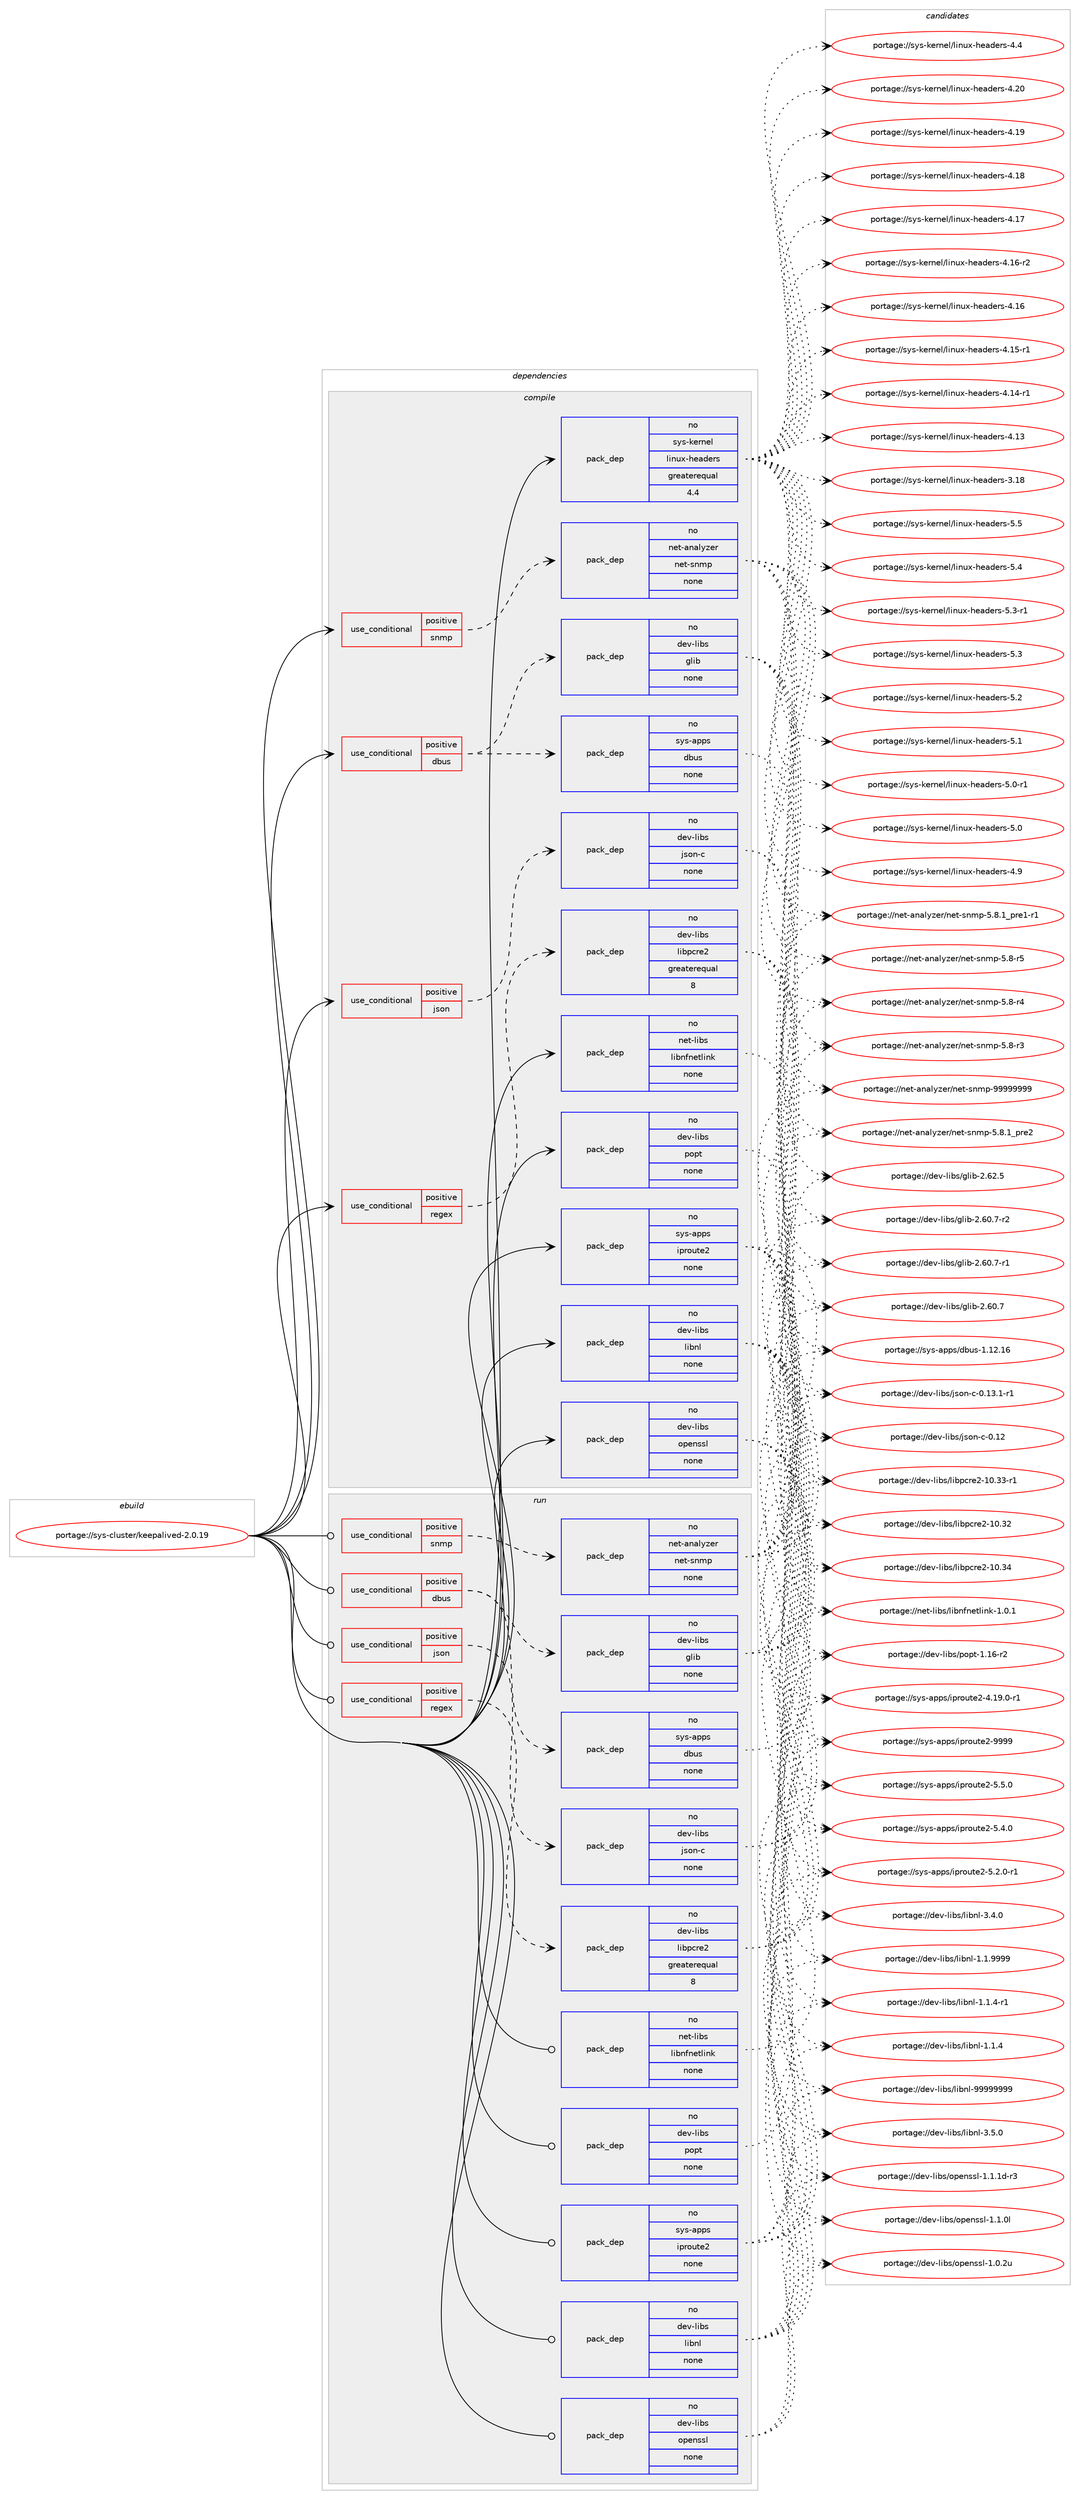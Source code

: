 digraph prolog {

# *************
# Graph options
# *************

newrank=true;
concentrate=true;
compound=true;
graph [rankdir=LR,fontname=Helvetica,fontsize=10,ranksep=1.5];#, ranksep=2.5, nodesep=0.2];
edge  [arrowhead=vee];
node  [fontname=Helvetica,fontsize=10];

# **********
# The ebuild
# **********

subgraph cluster_leftcol {
color=gray;
rank=same;
label=<<i>ebuild</i>>;
id [label="portage://sys-cluster/keepalived-2.0.19", color=red, width=4, href="../sys-cluster/keepalived-2.0.19.svg"];
}

# ****************
# The dependencies
# ****************

subgraph cluster_midcol {
color=gray;
label=<<i>dependencies</i>>;
subgraph cluster_compile {
fillcolor="#eeeeee";
style=filled;
label=<<i>compile</i>>;
subgraph cond4413 {
dependency26080 [label=<<TABLE BORDER="0" CELLBORDER="1" CELLSPACING="0" CELLPADDING="4"><TR><TD ROWSPAN="3" CELLPADDING="10">use_conditional</TD></TR><TR><TD>positive</TD></TR><TR><TD>dbus</TD></TR></TABLE>>, shape=none, color=red];
subgraph pack21025 {
dependency26081 [label=<<TABLE BORDER="0" CELLBORDER="1" CELLSPACING="0" CELLPADDING="4" WIDTH="220"><TR><TD ROWSPAN="6" CELLPADDING="30">pack_dep</TD></TR><TR><TD WIDTH="110">no</TD></TR><TR><TD>sys-apps</TD></TR><TR><TD>dbus</TD></TR><TR><TD>none</TD></TR><TR><TD></TD></TR></TABLE>>, shape=none, color=blue];
}
dependency26080:e -> dependency26081:w [weight=20,style="dashed",arrowhead="vee"];
subgraph pack21026 {
dependency26082 [label=<<TABLE BORDER="0" CELLBORDER="1" CELLSPACING="0" CELLPADDING="4" WIDTH="220"><TR><TD ROWSPAN="6" CELLPADDING="30">pack_dep</TD></TR><TR><TD WIDTH="110">no</TD></TR><TR><TD>dev-libs</TD></TR><TR><TD>glib</TD></TR><TR><TD>none</TD></TR><TR><TD></TD></TR></TABLE>>, shape=none, color=blue];
}
dependency26080:e -> dependency26082:w [weight=20,style="dashed",arrowhead="vee"];
}
id:e -> dependency26080:w [weight=20,style="solid",arrowhead="vee"];
subgraph cond4414 {
dependency26083 [label=<<TABLE BORDER="0" CELLBORDER="1" CELLSPACING="0" CELLPADDING="4"><TR><TD ROWSPAN="3" CELLPADDING="10">use_conditional</TD></TR><TR><TD>positive</TD></TR><TR><TD>json</TD></TR></TABLE>>, shape=none, color=red];
subgraph pack21027 {
dependency26084 [label=<<TABLE BORDER="0" CELLBORDER="1" CELLSPACING="0" CELLPADDING="4" WIDTH="220"><TR><TD ROWSPAN="6" CELLPADDING="30">pack_dep</TD></TR><TR><TD WIDTH="110">no</TD></TR><TR><TD>dev-libs</TD></TR><TR><TD>json-c</TD></TR><TR><TD>none</TD></TR><TR><TD></TD></TR></TABLE>>, shape=none, color=blue];
}
dependency26083:e -> dependency26084:w [weight=20,style="dashed",arrowhead="vee"];
}
id:e -> dependency26083:w [weight=20,style="solid",arrowhead="vee"];
subgraph cond4415 {
dependency26085 [label=<<TABLE BORDER="0" CELLBORDER="1" CELLSPACING="0" CELLPADDING="4"><TR><TD ROWSPAN="3" CELLPADDING="10">use_conditional</TD></TR><TR><TD>positive</TD></TR><TR><TD>regex</TD></TR></TABLE>>, shape=none, color=red];
subgraph pack21028 {
dependency26086 [label=<<TABLE BORDER="0" CELLBORDER="1" CELLSPACING="0" CELLPADDING="4" WIDTH="220"><TR><TD ROWSPAN="6" CELLPADDING="30">pack_dep</TD></TR><TR><TD WIDTH="110">no</TD></TR><TR><TD>dev-libs</TD></TR><TR><TD>libpcre2</TD></TR><TR><TD>greaterequal</TD></TR><TR><TD>8</TD></TR></TABLE>>, shape=none, color=blue];
}
dependency26085:e -> dependency26086:w [weight=20,style="dashed",arrowhead="vee"];
}
id:e -> dependency26085:w [weight=20,style="solid",arrowhead="vee"];
subgraph cond4416 {
dependency26087 [label=<<TABLE BORDER="0" CELLBORDER="1" CELLSPACING="0" CELLPADDING="4"><TR><TD ROWSPAN="3" CELLPADDING="10">use_conditional</TD></TR><TR><TD>positive</TD></TR><TR><TD>snmp</TD></TR></TABLE>>, shape=none, color=red];
subgraph pack21029 {
dependency26088 [label=<<TABLE BORDER="0" CELLBORDER="1" CELLSPACING="0" CELLPADDING="4" WIDTH="220"><TR><TD ROWSPAN="6" CELLPADDING="30">pack_dep</TD></TR><TR><TD WIDTH="110">no</TD></TR><TR><TD>net-analyzer</TD></TR><TR><TD>net-snmp</TD></TR><TR><TD>none</TD></TR><TR><TD></TD></TR></TABLE>>, shape=none, color=blue];
}
dependency26087:e -> dependency26088:w [weight=20,style="dashed",arrowhead="vee"];
}
id:e -> dependency26087:w [weight=20,style="solid",arrowhead="vee"];
subgraph pack21030 {
dependency26089 [label=<<TABLE BORDER="0" CELLBORDER="1" CELLSPACING="0" CELLPADDING="4" WIDTH="220"><TR><TD ROWSPAN="6" CELLPADDING="30">pack_dep</TD></TR><TR><TD WIDTH="110">no</TD></TR><TR><TD>dev-libs</TD></TR><TR><TD>libnl</TD></TR><TR><TD>none</TD></TR><TR><TD></TD></TR></TABLE>>, shape=none, color=blue];
}
id:e -> dependency26089:w [weight=20,style="solid",arrowhead="vee"];
subgraph pack21031 {
dependency26090 [label=<<TABLE BORDER="0" CELLBORDER="1" CELLSPACING="0" CELLPADDING="4" WIDTH="220"><TR><TD ROWSPAN="6" CELLPADDING="30">pack_dep</TD></TR><TR><TD WIDTH="110">no</TD></TR><TR><TD>dev-libs</TD></TR><TR><TD>openssl</TD></TR><TR><TD>none</TD></TR><TR><TD></TD></TR></TABLE>>, shape=none, color=blue];
}
id:e -> dependency26090:w [weight=20,style="solid",arrowhead="vee"];
subgraph pack21032 {
dependency26091 [label=<<TABLE BORDER="0" CELLBORDER="1" CELLSPACING="0" CELLPADDING="4" WIDTH="220"><TR><TD ROWSPAN="6" CELLPADDING="30">pack_dep</TD></TR><TR><TD WIDTH="110">no</TD></TR><TR><TD>dev-libs</TD></TR><TR><TD>popt</TD></TR><TR><TD>none</TD></TR><TR><TD></TD></TR></TABLE>>, shape=none, color=blue];
}
id:e -> dependency26091:w [weight=20,style="solid",arrowhead="vee"];
subgraph pack21033 {
dependency26092 [label=<<TABLE BORDER="0" CELLBORDER="1" CELLSPACING="0" CELLPADDING="4" WIDTH="220"><TR><TD ROWSPAN="6" CELLPADDING="30">pack_dep</TD></TR><TR><TD WIDTH="110">no</TD></TR><TR><TD>net-libs</TD></TR><TR><TD>libnfnetlink</TD></TR><TR><TD>none</TD></TR><TR><TD></TD></TR></TABLE>>, shape=none, color=blue];
}
id:e -> dependency26092:w [weight=20,style="solid",arrowhead="vee"];
subgraph pack21034 {
dependency26093 [label=<<TABLE BORDER="0" CELLBORDER="1" CELLSPACING="0" CELLPADDING="4" WIDTH="220"><TR><TD ROWSPAN="6" CELLPADDING="30">pack_dep</TD></TR><TR><TD WIDTH="110">no</TD></TR><TR><TD>sys-apps</TD></TR><TR><TD>iproute2</TD></TR><TR><TD>none</TD></TR><TR><TD></TD></TR></TABLE>>, shape=none, color=blue];
}
id:e -> dependency26093:w [weight=20,style="solid",arrowhead="vee"];
subgraph pack21035 {
dependency26094 [label=<<TABLE BORDER="0" CELLBORDER="1" CELLSPACING="0" CELLPADDING="4" WIDTH="220"><TR><TD ROWSPAN="6" CELLPADDING="30">pack_dep</TD></TR><TR><TD WIDTH="110">no</TD></TR><TR><TD>sys-kernel</TD></TR><TR><TD>linux-headers</TD></TR><TR><TD>greaterequal</TD></TR><TR><TD>4.4</TD></TR></TABLE>>, shape=none, color=blue];
}
id:e -> dependency26094:w [weight=20,style="solid",arrowhead="vee"];
}
subgraph cluster_compileandrun {
fillcolor="#eeeeee";
style=filled;
label=<<i>compile and run</i>>;
}
subgraph cluster_run {
fillcolor="#eeeeee";
style=filled;
label=<<i>run</i>>;
subgraph cond4417 {
dependency26095 [label=<<TABLE BORDER="0" CELLBORDER="1" CELLSPACING="0" CELLPADDING="4"><TR><TD ROWSPAN="3" CELLPADDING="10">use_conditional</TD></TR><TR><TD>positive</TD></TR><TR><TD>dbus</TD></TR></TABLE>>, shape=none, color=red];
subgraph pack21036 {
dependency26096 [label=<<TABLE BORDER="0" CELLBORDER="1" CELLSPACING="0" CELLPADDING="4" WIDTH="220"><TR><TD ROWSPAN="6" CELLPADDING="30">pack_dep</TD></TR><TR><TD WIDTH="110">no</TD></TR><TR><TD>sys-apps</TD></TR><TR><TD>dbus</TD></TR><TR><TD>none</TD></TR><TR><TD></TD></TR></TABLE>>, shape=none, color=blue];
}
dependency26095:e -> dependency26096:w [weight=20,style="dashed",arrowhead="vee"];
subgraph pack21037 {
dependency26097 [label=<<TABLE BORDER="0" CELLBORDER="1" CELLSPACING="0" CELLPADDING="4" WIDTH="220"><TR><TD ROWSPAN="6" CELLPADDING="30">pack_dep</TD></TR><TR><TD WIDTH="110">no</TD></TR><TR><TD>dev-libs</TD></TR><TR><TD>glib</TD></TR><TR><TD>none</TD></TR><TR><TD></TD></TR></TABLE>>, shape=none, color=blue];
}
dependency26095:e -> dependency26097:w [weight=20,style="dashed",arrowhead="vee"];
}
id:e -> dependency26095:w [weight=20,style="solid",arrowhead="odot"];
subgraph cond4418 {
dependency26098 [label=<<TABLE BORDER="0" CELLBORDER="1" CELLSPACING="0" CELLPADDING="4"><TR><TD ROWSPAN="3" CELLPADDING="10">use_conditional</TD></TR><TR><TD>positive</TD></TR><TR><TD>json</TD></TR></TABLE>>, shape=none, color=red];
subgraph pack21038 {
dependency26099 [label=<<TABLE BORDER="0" CELLBORDER="1" CELLSPACING="0" CELLPADDING="4" WIDTH="220"><TR><TD ROWSPAN="6" CELLPADDING="30">pack_dep</TD></TR><TR><TD WIDTH="110">no</TD></TR><TR><TD>dev-libs</TD></TR><TR><TD>json-c</TD></TR><TR><TD>none</TD></TR><TR><TD></TD></TR></TABLE>>, shape=none, color=blue];
}
dependency26098:e -> dependency26099:w [weight=20,style="dashed",arrowhead="vee"];
}
id:e -> dependency26098:w [weight=20,style="solid",arrowhead="odot"];
subgraph cond4419 {
dependency26100 [label=<<TABLE BORDER="0" CELLBORDER="1" CELLSPACING="0" CELLPADDING="4"><TR><TD ROWSPAN="3" CELLPADDING="10">use_conditional</TD></TR><TR><TD>positive</TD></TR><TR><TD>regex</TD></TR></TABLE>>, shape=none, color=red];
subgraph pack21039 {
dependency26101 [label=<<TABLE BORDER="0" CELLBORDER="1" CELLSPACING="0" CELLPADDING="4" WIDTH="220"><TR><TD ROWSPAN="6" CELLPADDING="30">pack_dep</TD></TR><TR><TD WIDTH="110">no</TD></TR><TR><TD>dev-libs</TD></TR><TR><TD>libpcre2</TD></TR><TR><TD>greaterequal</TD></TR><TR><TD>8</TD></TR></TABLE>>, shape=none, color=blue];
}
dependency26100:e -> dependency26101:w [weight=20,style="dashed",arrowhead="vee"];
}
id:e -> dependency26100:w [weight=20,style="solid",arrowhead="odot"];
subgraph cond4420 {
dependency26102 [label=<<TABLE BORDER="0" CELLBORDER="1" CELLSPACING="0" CELLPADDING="4"><TR><TD ROWSPAN="3" CELLPADDING="10">use_conditional</TD></TR><TR><TD>positive</TD></TR><TR><TD>snmp</TD></TR></TABLE>>, shape=none, color=red];
subgraph pack21040 {
dependency26103 [label=<<TABLE BORDER="0" CELLBORDER="1" CELLSPACING="0" CELLPADDING="4" WIDTH="220"><TR><TD ROWSPAN="6" CELLPADDING="30">pack_dep</TD></TR><TR><TD WIDTH="110">no</TD></TR><TR><TD>net-analyzer</TD></TR><TR><TD>net-snmp</TD></TR><TR><TD>none</TD></TR><TR><TD></TD></TR></TABLE>>, shape=none, color=blue];
}
dependency26102:e -> dependency26103:w [weight=20,style="dashed",arrowhead="vee"];
}
id:e -> dependency26102:w [weight=20,style="solid",arrowhead="odot"];
subgraph pack21041 {
dependency26104 [label=<<TABLE BORDER="0" CELLBORDER="1" CELLSPACING="0" CELLPADDING="4" WIDTH="220"><TR><TD ROWSPAN="6" CELLPADDING="30">pack_dep</TD></TR><TR><TD WIDTH="110">no</TD></TR><TR><TD>dev-libs</TD></TR><TR><TD>libnl</TD></TR><TR><TD>none</TD></TR><TR><TD></TD></TR></TABLE>>, shape=none, color=blue];
}
id:e -> dependency26104:w [weight=20,style="solid",arrowhead="odot"];
subgraph pack21042 {
dependency26105 [label=<<TABLE BORDER="0" CELLBORDER="1" CELLSPACING="0" CELLPADDING="4" WIDTH="220"><TR><TD ROWSPAN="6" CELLPADDING="30">pack_dep</TD></TR><TR><TD WIDTH="110">no</TD></TR><TR><TD>dev-libs</TD></TR><TR><TD>openssl</TD></TR><TR><TD>none</TD></TR><TR><TD></TD></TR></TABLE>>, shape=none, color=blue];
}
id:e -> dependency26105:w [weight=20,style="solid",arrowhead="odot"];
subgraph pack21043 {
dependency26106 [label=<<TABLE BORDER="0" CELLBORDER="1" CELLSPACING="0" CELLPADDING="4" WIDTH="220"><TR><TD ROWSPAN="6" CELLPADDING="30">pack_dep</TD></TR><TR><TD WIDTH="110">no</TD></TR><TR><TD>dev-libs</TD></TR><TR><TD>popt</TD></TR><TR><TD>none</TD></TR><TR><TD></TD></TR></TABLE>>, shape=none, color=blue];
}
id:e -> dependency26106:w [weight=20,style="solid",arrowhead="odot"];
subgraph pack21044 {
dependency26107 [label=<<TABLE BORDER="0" CELLBORDER="1" CELLSPACING="0" CELLPADDING="4" WIDTH="220"><TR><TD ROWSPAN="6" CELLPADDING="30">pack_dep</TD></TR><TR><TD WIDTH="110">no</TD></TR><TR><TD>net-libs</TD></TR><TR><TD>libnfnetlink</TD></TR><TR><TD>none</TD></TR><TR><TD></TD></TR></TABLE>>, shape=none, color=blue];
}
id:e -> dependency26107:w [weight=20,style="solid",arrowhead="odot"];
subgraph pack21045 {
dependency26108 [label=<<TABLE BORDER="0" CELLBORDER="1" CELLSPACING="0" CELLPADDING="4" WIDTH="220"><TR><TD ROWSPAN="6" CELLPADDING="30">pack_dep</TD></TR><TR><TD WIDTH="110">no</TD></TR><TR><TD>sys-apps</TD></TR><TR><TD>iproute2</TD></TR><TR><TD>none</TD></TR><TR><TD></TD></TR></TABLE>>, shape=none, color=blue];
}
id:e -> dependency26108:w [weight=20,style="solid",arrowhead="odot"];
}
}

# **************
# The candidates
# **************

subgraph cluster_choices {
rank=same;
color=gray;
label=<<i>candidates</i>>;

subgraph choice21025 {
color=black;
nodesep=1;
choice115121115459711211211547100981171154549464950464954 [label="portage://sys-apps/dbus-1.12.16", color=red, width=4,href="../sys-apps/dbus-1.12.16.svg"];
dependency26081:e -> choice115121115459711211211547100981171154549464950464954:w [style=dotted,weight="100"];
}
subgraph choice21026 {
color=black;
nodesep=1;
choice1001011184510810598115471031081059845504654504653 [label="portage://dev-libs/glib-2.62.5", color=red, width=4,href="../dev-libs/glib-2.62.5.svg"];
choice10010111845108105981154710310810598455046544846554511450 [label="portage://dev-libs/glib-2.60.7-r2", color=red, width=4,href="../dev-libs/glib-2.60.7-r2.svg"];
choice10010111845108105981154710310810598455046544846554511449 [label="portage://dev-libs/glib-2.60.7-r1", color=red, width=4,href="../dev-libs/glib-2.60.7-r1.svg"];
choice1001011184510810598115471031081059845504654484655 [label="portage://dev-libs/glib-2.60.7", color=red, width=4,href="../dev-libs/glib-2.60.7.svg"];
dependency26082:e -> choice1001011184510810598115471031081059845504654504653:w [style=dotted,weight="100"];
dependency26082:e -> choice10010111845108105981154710310810598455046544846554511450:w [style=dotted,weight="100"];
dependency26082:e -> choice10010111845108105981154710310810598455046544846554511449:w [style=dotted,weight="100"];
dependency26082:e -> choice1001011184510810598115471031081059845504654484655:w [style=dotted,weight="100"];
}
subgraph choice21027 {
color=black;
nodesep=1;
choice1001011184510810598115471061151111104599454846495146494511449 [label="portage://dev-libs/json-c-0.13.1-r1", color=red, width=4,href="../dev-libs/json-c-0.13.1-r1.svg"];
choice10010111845108105981154710611511111045994548464950 [label="portage://dev-libs/json-c-0.12", color=red, width=4,href="../dev-libs/json-c-0.12.svg"];
dependency26084:e -> choice1001011184510810598115471061151111104599454846495146494511449:w [style=dotted,weight="100"];
dependency26084:e -> choice10010111845108105981154710611511111045994548464950:w [style=dotted,weight="100"];
}
subgraph choice21028 {
color=black;
nodesep=1;
choice100101118451081059811547108105981129911410150454948465152 [label="portage://dev-libs/libpcre2-10.34", color=red, width=4,href="../dev-libs/libpcre2-10.34.svg"];
choice1001011184510810598115471081059811299114101504549484651514511449 [label="portage://dev-libs/libpcre2-10.33-r1", color=red, width=4,href="../dev-libs/libpcre2-10.33-r1.svg"];
choice100101118451081059811547108105981129911410150454948465150 [label="portage://dev-libs/libpcre2-10.32", color=red, width=4,href="../dev-libs/libpcre2-10.32.svg"];
dependency26086:e -> choice100101118451081059811547108105981129911410150454948465152:w [style=dotted,weight="100"];
dependency26086:e -> choice1001011184510810598115471081059811299114101504549484651514511449:w [style=dotted,weight="100"];
dependency26086:e -> choice100101118451081059811547108105981129911410150454948465150:w [style=dotted,weight="100"];
}
subgraph choice21029 {
color=black;
nodesep=1;
choice1101011164597110971081211221011144711010111645115110109112455757575757575757 [label="portage://net-analyzer/net-snmp-99999999", color=red, width=4,href="../net-analyzer/net-snmp-99999999.svg"];
choice11010111645971109710812112210111447110101116451151101091124553465646499511211410150 [label="portage://net-analyzer/net-snmp-5.8.1_pre2", color=red, width=4,href="../net-analyzer/net-snmp-5.8.1_pre2.svg"];
choice110101116459711097108121122101114471101011164511511010911245534656464995112114101494511449 [label="portage://net-analyzer/net-snmp-5.8.1_pre1-r1", color=red, width=4,href="../net-analyzer/net-snmp-5.8.1_pre1-r1.svg"];
choice1101011164597110971081211221011144711010111645115110109112455346564511453 [label="portage://net-analyzer/net-snmp-5.8-r5", color=red, width=4,href="../net-analyzer/net-snmp-5.8-r5.svg"];
choice1101011164597110971081211221011144711010111645115110109112455346564511452 [label="portage://net-analyzer/net-snmp-5.8-r4", color=red, width=4,href="../net-analyzer/net-snmp-5.8-r4.svg"];
choice1101011164597110971081211221011144711010111645115110109112455346564511451 [label="portage://net-analyzer/net-snmp-5.8-r3", color=red, width=4,href="../net-analyzer/net-snmp-5.8-r3.svg"];
dependency26088:e -> choice1101011164597110971081211221011144711010111645115110109112455757575757575757:w [style=dotted,weight="100"];
dependency26088:e -> choice11010111645971109710812112210111447110101116451151101091124553465646499511211410150:w [style=dotted,weight="100"];
dependency26088:e -> choice110101116459711097108121122101114471101011164511511010911245534656464995112114101494511449:w [style=dotted,weight="100"];
dependency26088:e -> choice1101011164597110971081211221011144711010111645115110109112455346564511453:w [style=dotted,weight="100"];
dependency26088:e -> choice1101011164597110971081211221011144711010111645115110109112455346564511452:w [style=dotted,weight="100"];
dependency26088:e -> choice1101011164597110971081211221011144711010111645115110109112455346564511451:w [style=dotted,weight="100"];
}
subgraph choice21030 {
color=black;
nodesep=1;
choice10010111845108105981154710810598110108455757575757575757 [label="portage://dev-libs/libnl-99999999", color=red, width=4,href="../dev-libs/libnl-99999999.svg"];
choice10010111845108105981154710810598110108455146534648 [label="portage://dev-libs/libnl-3.5.0", color=red, width=4,href="../dev-libs/libnl-3.5.0.svg"];
choice10010111845108105981154710810598110108455146524648 [label="portage://dev-libs/libnl-3.4.0", color=red, width=4,href="../dev-libs/libnl-3.4.0.svg"];
choice10010111845108105981154710810598110108454946494657575757 [label="portage://dev-libs/libnl-1.1.9999", color=red, width=4,href="../dev-libs/libnl-1.1.9999.svg"];
choice100101118451081059811547108105981101084549464946524511449 [label="portage://dev-libs/libnl-1.1.4-r1", color=red, width=4,href="../dev-libs/libnl-1.1.4-r1.svg"];
choice10010111845108105981154710810598110108454946494652 [label="portage://dev-libs/libnl-1.1.4", color=red, width=4,href="../dev-libs/libnl-1.1.4.svg"];
dependency26089:e -> choice10010111845108105981154710810598110108455757575757575757:w [style=dotted,weight="100"];
dependency26089:e -> choice10010111845108105981154710810598110108455146534648:w [style=dotted,weight="100"];
dependency26089:e -> choice10010111845108105981154710810598110108455146524648:w [style=dotted,weight="100"];
dependency26089:e -> choice10010111845108105981154710810598110108454946494657575757:w [style=dotted,weight="100"];
dependency26089:e -> choice100101118451081059811547108105981101084549464946524511449:w [style=dotted,weight="100"];
dependency26089:e -> choice10010111845108105981154710810598110108454946494652:w [style=dotted,weight="100"];
}
subgraph choice21031 {
color=black;
nodesep=1;
choice1001011184510810598115471111121011101151151084549464946491004511451 [label="portage://dev-libs/openssl-1.1.1d-r3", color=red, width=4,href="../dev-libs/openssl-1.1.1d-r3.svg"];
choice100101118451081059811547111112101110115115108454946494648108 [label="portage://dev-libs/openssl-1.1.0l", color=red, width=4,href="../dev-libs/openssl-1.1.0l.svg"];
choice100101118451081059811547111112101110115115108454946484650117 [label="portage://dev-libs/openssl-1.0.2u", color=red, width=4,href="../dev-libs/openssl-1.0.2u.svg"];
dependency26090:e -> choice1001011184510810598115471111121011101151151084549464946491004511451:w [style=dotted,weight="100"];
dependency26090:e -> choice100101118451081059811547111112101110115115108454946494648108:w [style=dotted,weight="100"];
dependency26090:e -> choice100101118451081059811547111112101110115115108454946484650117:w [style=dotted,weight="100"];
}
subgraph choice21032 {
color=black;
nodesep=1;
choice10010111845108105981154711211111211645494649544511450 [label="portage://dev-libs/popt-1.16-r2", color=red, width=4,href="../dev-libs/popt-1.16-r2.svg"];
dependency26091:e -> choice10010111845108105981154711211111211645494649544511450:w [style=dotted,weight="100"];
}
subgraph choice21033 {
color=black;
nodesep=1;
choice11010111645108105981154710810598110102110101116108105110107454946484649 [label="portage://net-libs/libnfnetlink-1.0.1", color=red, width=4,href="../net-libs/libnfnetlink-1.0.1.svg"];
dependency26092:e -> choice11010111645108105981154710810598110102110101116108105110107454946484649:w [style=dotted,weight="100"];
}
subgraph choice21034 {
color=black;
nodesep=1;
choice115121115459711211211547105112114111117116101504557575757 [label="portage://sys-apps/iproute2-9999", color=red, width=4,href="../sys-apps/iproute2-9999.svg"];
choice11512111545971121121154710511211411111711610150455346534648 [label="portage://sys-apps/iproute2-5.5.0", color=red, width=4,href="../sys-apps/iproute2-5.5.0.svg"];
choice11512111545971121121154710511211411111711610150455346524648 [label="portage://sys-apps/iproute2-5.4.0", color=red, width=4,href="../sys-apps/iproute2-5.4.0.svg"];
choice115121115459711211211547105112114111117116101504553465046484511449 [label="portage://sys-apps/iproute2-5.2.0-r1", color=red, width=4,href="../sys-apps/iproute2-5.2.0-r1.svg"];
choice11512111545971121121154710511211411111711610150455246495746484511449 [label="portage://sys-apps/iproute2-4.19.0-r1", color=red, width=4,href="../sys-apps/iproute2-4.19.0-r1.svg"];
dependency26093:e -> choice115121115459711211211547105112114111117116101504557575757:w [style=dotted,weight="100"];
dependency26093:e -> choice11512111545971121121154710511211411111711610150455346534648:w [style=dotted,weight="100"];
dependency26093:e -> choice11512111545971121121154710511211411111711610150455346524648:w [style=dotted,weight="100"];
dependency26093:e -> choice115121115459711211211547105112114111117116101504553465046484511449:w [style=dotted,weight="100"];
dependency26093:e -> choice11512111545971121121154710511211411111711610150455246495746484511449:w [style=dotted,weight="100"];
}
subgraph choice21035 {
color=black;
nodesep=1;
choice1151211154510710111411010110847108105110117120451041019710010111411545534653 [label="portage://sys-kernel/linux-headers-5.5", color=red, width=4,href="../sys-kernel/linux-headers-5.5.svg"];
choice1151211154510710111411010110847108105110117120451041019710010111411545534652 [label="portage://sys-kernel/linux-headers-5.4", color=red, width=4,href="../sys-kernel/linux-headers-5.4.svg"];
choice11512111545107101114110101108471081051101171204510410197100101114115455346514511449 [label="portage://sys-kernel/linux-headers-5.3-r1", color=red, width=4,href="../sys-kernel/linux-headers-5.3-r1.svg"];
choice1151211154510710111411010110847108105110117120451041019710010111411545534651 [label="portage://sys-kernel/linux-headers-5.3", color=red, width=4,href="../sys-kernel/linux-headers-5.3.svg"];
choice1151211154510710111411010110847108105110117120451041019710010111411545534650 [label="portage://sys-kernel/linux-headers-5.2", color=red, width=4,href="../sys-kernel/linux-headers-5.2.svg"];
choice1151211154510710111411010110847108105110117120451041019710010111411545534649 [label="portage://sys-kernel/linux-headers-5.1", color=red, width=4,href="../sys-kernel/linux-headers-5.1.svg"];
choice11512111545107101114110101108471081051101171204510410197100101114115455346484511449 [label="portage://sys-kernel/linux-headers-5.0-r1", color=red, width=4,href="../sys-kernel/linux-headers-5.0-r1.svg"];
choice1151211154510710111411010110847108105110117120451041019710010111411545534648 [label="portage://sys-kernel/linux-headers-5.0", color=red, width=4,href="../sys-kernel/linux-headers-5.0.svg"];
choice1151211154510710111411010110847108105110117120451041019710010111411545524657 [label="portage://sys-kernel/linux-headers-4.9", color=red, width=4,href="../sys-kernel/linux-headers-4.9.svg"];
choice1151211154510710111411010110847108105110117120451041019710010111411545524652 [label="portage://sys-kernel/linux-headers-4.4", color=red, width=4,href="../sys-kernel/linux-headers-4.4.svg"];
choice115121115451071011141101011084710810511011712045104101971001011141154552465048 [label="portage://sys-kernel/linux-headers-4.20", color=red, width=4,href="../sys-kernel/linux-headers-4.20.svg"];
choice115121115451071011141101011084710810511011712045104101971001011141154552464957 [label="portage://sys-kernel/linux-headers-4.19", color=red, width=4,href="../sys-kernel/linux-headers-4.19.svg"];
choice115121115451071011141101011084710810511011712045104101971001011141154552464956 [label="portage://sys-kernel/linux-headers-4.18", color=red, width=4,href="../sys-kernel/linux-headers-4.18.svg"];
choice115121115451071011141101011084710810511011712045104101971001011141154552464955 [label="portage://sys-kernel/linux-headers-4.17", color=red, width=4,href="../sys-kernel/linux-headers-4.17.svg"];
choice1151211154510710111411010110847108105110117120451041019710010111411545524649544511450 [label="portage://sys-kernel/linux-headers-4.16-r2", color=red, width=4,href="../sys-kernel/linux-headers-4.16-r2.svg"];
choice115121115451071011141101011084710810511011712045104101971001011141154552464954 [label="portage://sys-kernel/linux-headers-4.16", color=red, width=4,href="../sys-kernel/linux-headers-4.16.svg"];
choice1151211154510710111411010110847108105110117120451041019710010111411545524649534511449 [label="portage://sys-kernel/linux-headers-4.15-r1", color=red, width=4,href="../sys-kernel/linux-headers-4.15-r1.svg"];
choice1151211154510710111411010110847108105110117120451041019710010111411545524649524511449 [label="portage://sys-kernel/linux-headers-4.14-r1", color=red, width=4,href="../sys-kernel/linux-headers-4.14-r1.svg"];
choice115121115451071011141101011084710810511011712045104101971001011141154552464951 [label="portage://sys-kernel/linux-headers-4.13", color=red, width=4,href="../sys-kernel/linux-headers-4.13.svg"];
choice115121115451071011141101011084710810511011712045104101971001011141154551464956 [label="portage://sys-kernel/linux-headers-3.18", color=red, width=4,href="../sys-kernel/linux-headers-3.18.svg"];
dependency26094:e -> choice1151211154510710111411010110847108105110117120451041019710010111411545534653:w [style=dotted,weight="100"];
dependency26094:e -> choice1151211154510710111411010110847108105110117120451041019710010111411545534652:w [style=dotted,weight="100"];
dependency26094:e -> choice11512111545107101114110101108471081051101171204510410197100101114115455346514511449:w [style=dotted,weight="100"];
dependency26094:e -> choice1151211154510710111411010110847108105110117120451041019710010111411545534651:w [style=dotted,weight="100"];
dependency26094:e -> choice1151211154510710111411010110847108105110117120451041019710010111411545534650:w [style=dotted,weight="100"];
dependency26094:e -> choice1151211154510710111411010110847108105110117120451041019710010111411545534649:w [style=dotted,weight="100"];
dependency26094:e -> choice11512111545107101114110101108471081051101171204510410197100101114115455346484511449:w [style=dotted,weight="100"];
dependency26094:e -> choice1151211154510710111411010110847108105110117120451041019710010111411545534648:w [style=dotted,weight="100"];
dependency26094:e -> choice1151211154510710111411010110847108105110117120451041019710010111411545524657:w [style=dotted,weight="100"];
dependency26094:e -> choice1151211154510710111411010110847108105110117120451041019710010111411545524652:w [style=dotted,weight="100"];
dependency26094:e -> choice115121115451071011141101011084710810511011712045104101971001011141154552465048:w [style=dotted,weight="100"];
dependency26094:e -> choice115121115451071011141101011084710810511011712045104101971001011141154552464957:w [style=dotted,weight="100"];
dependency26094:e -> choice115121115451071011141101011084710810511011712045104101971001011141154552464956:w [style=dotted,weight="100"];
dependency26094:e -> choice115121115451071011141101011084710810511011712045104101971001011141154552464955:w [style=dotted,weight="100"];
dependency26094:e -> choice1151211154510710111411010110847108105110117120451041019710010111411545524649544511450:w [style=dotted,weight="100"];
dependency26094:e -> choice115121115451071011141101011084710810511011712045104101971001011141154552464954:w [style=dotted,weight="100"];
dependency26094:e -> choice1151211154510710111411010110847108105110117120451041019710010111411545524649534511449:w [style=dotted,weight="100"];
dependency26094:e -> choice1151211154510710111411010110847108105110117120451041019710010111411545524649524511449:w [style=dotted,weight="100"];
dependency26094:e -> choice115121115451071011141101011084710810511011712045104101971001011141154552464951:w [style=dotted,weight="100"];
dependency26094:e -> choice115121115451071011141101011084710810511011712045104101971001011141154551464956:w [style=dotted,weight="100"];
}
subgraph choice21036 {
color=black;
nodesep=1;
choice115121115459711211211547100981171154549464950464954 [label="portage://sys-apps/dbus-1.12.16", color=red, width=4,href="../sys-apps/dbus-1.12.16.svg"];
dependency26096:e -> choice115121115459711211211547100981171154549464950464954:w [style=dotted,weight="100"];
}
subgraph choice21037 {
color=black;
nodesep=1;
choice1001011184510810598115471031081059845504654504653 [label="portage://dev-libs/glib-2.62.5", color=red, width=4,href="../dev-libs/glib-2.62.5.svg"];
choice10010111845108105981154710310810598455046544846554511450 [label="portage://dev-libs/glib-2.60.7-r2", color=red, width=4,href="../dev-libs/glib-2.60.7-r2.svg"];
choice10010111845108105981154710310810598455046544846554511449 [label="portage://dev-libs/glib-2.60.7-r1", color=red, width=4,href="../dev-libs/glib-2.60.7-r1.svg"];
choice1001011184510810598115471031081059845504654484655 [label="portage://dev-libs/glib-2.60.7", color=red, width=4,href="../dev-libs/glib-2.60.7.svg"];
dependency26097:e -> choice1001011184510810598115471031081059845504654504653:w [style=dotted,weight="100"];
dependency26097:e -> choice10010111845108105981154710310810598455046544846554511450:w [style=dotted,weight="100"];
dependency26097:e -> choice10010111845108105981154710310810598455046544846554511449:w [style=dotted,weight="100"];
dependency26097:e -> choice1001011184510810598115471031081059845504654484655:w [style=dotted,weight="100"];
}
subgraph choice21038 {
color=black;
nodesep=1;
choice1001011184510810598115471061151111104599454846495146494511449 [label="portage://dev-libs/json-c-0.13.1-r1", color=red, width=4,href="../dev-libs/json-c-0.13.1-r1.svg"];
choice10010111845108105981154710611511111045994548464950 [label="portage://dev-libs/json-c-0.12", color=red, width=4,href="../dev-libs/json-c-0.12.svg"];
dependency26099:e -> choice1001011184510810598115471061151111104599454846495146494511449:w [style=dotted,weight="100"];
dependency26099:e -> choice10010111845108105981154710611511111045994548464950:w [style=dotted,weight="100"];
}
subgraph choice21039 {
color=black;
nodesep=1;
choice100101118451081059811547108105981129911410150454948465152 [label="portage://dev-libs/libpcre2-10.34", color=red, width=4,href="../dev-libs/libpcre2-10.34.svg"];
choice1001011184510810598115471081059811299114101504549484651514511449 [label="portage://dev-libs/libpcre2-10.33-r1", color=red, width=4,href="../dev-libs/libpcre2-10.33-r1.svg"];
choice100101118451081059811547108105981129911410150454948465150 [label="portage://dev-libs/libpcre2-10.32", color=red, width=4,href="../dev-libs/libpcre2-10.32.svg"];
dependency26101:e -> choice100101118451081059811547108105981129911410150454948465152:w [style=dotted,weight="100"];
dependency26101:e -> choice1001011184510810598115471081059811299114101504549484651514511449:w [style=dotted,weight="100"];
dependency26101:e -> choice100101118451081059811547108105981129911410150454948465150:w [style=dotted,weight="100"];
}
subgraph choice21040 {
color=black;
nodesep=1;
choice1101011164597110971081211221011144711010111645115110109112455757575757575757 [label="portage://net-analyzer/net-snmp-99999999", color=red, width=4,href="../net-analyzer/net-snmp-99999999.svg"];
choice11010111645971109710812112210111447110101116451151101091124553465646499511211410150 [label="portage://net-analyzer/net-snmp-5.8.1_pre2", color=red, width=4,href="../net-analyzer/net-snmp-5.8.1_pre2.svg"];
choice110101116459711097108121122101114471101011164511511010911245534656464995112114101494511449 [label="portage://net-analyzer/net-snmp-5.8.1_pre1-r1", color=red, width=4,href="../net-analyzer/net-snmp-5.8.1_pre1-r1.svg"];
choice1101011164597110971081211221011144711010111645115110109112455346564511453 [label="portage://net-analyzer/net-snmp-5.8-r5", color=red, width=4,href="../net-analyzer/net-snmp-5.8-r5.svg"];
choice1101011164597110971081211221011144711010111645115110109112455346564511452 [label="portage://net-analyzer/net-snmp-5.8-r4", color=red, width=4,href="../net-analyzer/net-snmp-5.8-r4.svg"];
choice1101011164597110971081211221011144711010111645115110109112455346564511451 [label="portage://net-analyzer/net-snmp-5.8-r3", color=red, width=4,href="../net-analyzer/net-snmp-5.8-r3.svg"];
dependency26103:e -> choice1101011164597110971081211221011144711010111645115110109112455757575757575757:w [style=dotted,weight="100"];
dependency26103:e -> choice11010111645971109710812112210111447110101116451151101091124553465646499511211410150:w [style=dotted,weight="100"];
dependency26103:e -> choice110101116459711097108121122101114471101011164511511010911245534656464995112114101494511449:w [style=dotted,weight="100"];
dependency26103:e -> choice1101011164597110971081211221011144711010111645115110109112455346564511453:w [style=dotted,weight="100"];
dependency26103:e -> choice1101011164597110971081211221011144711010111645115110109112455346564511452:w [style=dotted,weight="100"];
dependency26103:e -> choice1101011164597110971081211221011144711010111645115110109112455346564511451:w [style=dotted,weight="100"];
}
subgraph choice21041 {
color=black;
nodesep=1;
choice10010111845108105981154710810598110108455757575757575757 [label="portage://dev-libs/libnl-99999999", color=red, width=4,href="../dev-libs/libnl-99999999.svg"];
choice10010111845108105981154710810598110108455146534648 [label="portage://dev-libs/libnl-3.5.0", color=red, width=4,href="../dev-libs/libnl-3.5.0.svg"];
choice10010111845108105981154710810598110108455146524648 [label="portage://dev-libs/libnl-3.4.0", color=red, width=4,href="../dev-libs/libnl-3.4.0.svg"];
choice10010111845108105981154710810598110108454946494657575757 [label="portage://dev-libs/libnl-1.1.9999", color=red, width=4,href="../dev-libs/libnl-1.1.9999.svg"];
choice100101118451081059811547108105981101084549464946524511449 [label="portage://dev-libs/libnl-1.1.4-r1", color=red, width=4,href="../dev-libs/libnl-1.1.4-r1.svg"];
choice10010111845108105981154710810598110108454946494652 [label="portage://dev-libs/libnl-1.1.4", color=red, width=4,href="../dev-libs/libnl-1.1.4.svg"];
dependency26104:e -> choice10010111845108105981154710810598110108455757575757575757:w [style=dotted,weight="100"];
dependency26104:e -> choice10010111845108105981154710810598110108455146534648:w [style=dotted,weight="100"];
dependency26104:e -> choice10010111845108105981154710810598110108455146524648:w [style=dotted,weight="100"];
dependency26104:e -> choice10010111845108105981154710810598110108454946494657575757:w [style=dotted,weight="100"];
dependency26104:e -> choice100101118451081059811547108105981101084549464946524511449:w [style=dotted,weight="100"];
dependency26104:e -> choice10010111845108105981154710810598110108454946494652:w [style=dotted,weight="100"];
}
subgraph choice21042 {
color=black;
nodesep=1;
choice1001011184510810598115471111121011101151151084549464946491004511451 [label="portage://dev-libs/openssl-1.1.1d-r3", color=red, width=4,href="../dev-libs/openssl-1.1.1d-r3.svg"];
choice100101118451081059811547111112101110115115108454946494648108 [label="portage://dev-libs/openssl-1.1.0l", color=red, width=4,href="../dev-libs/openssl-1.1.0l.svg"];
choice100101118451081059811547111112101110115115108454946484650117 [label="portage://dev-libs/openssl-1.0.2u", color=red, width=4,href="../dev-libs/openssl-1.0.2u.svg"];
dependency26105:e -> choice1001011184510810598115471111121011101151151084549464946491004511451:w [style=dotted,weight="100"];
dependency26105:e -> choice100101118451081059811547111112101110115115108454946494648108:w [style=dotted,weight="100"];
dependency26105:e -> choice100101118451081059811547111112101110115115108454946484650117:w [style=dotted,weight="100"];
}
subgraph choice21043 {
color=black;
nodesep=1;
choice10010111845108105981154711211111211645494649544511450 [label="portage://dev-libs/popt-1.16-r2", color=red, width=4,href="../dev-libs/popt-1.16-r2.svg"];
dependency26106:e -> choice10010111845108105981154711211111211645494649544511450:w [style=dotted,weight="100"];
}
subgraph choice21044 {
color=black;
nodesep=1;
choice11010111645108105981154710810598110102110101116108105110107454946484649 [label="portage://net-libs/libnfnetlink-1.0.1", color=red, width=4,href="../net-libs/libnfnetlink-1.0.1.svg"];
dependency26107:e -> choice11010111645108105981154710810598110102110101116108105110107454946484649:w [style=dotted,weight="100"];
}
subgraph choice21045 {
color=black;
nodesep=1;
choice115121115459711211211547105112114111117116101504557575757 [label="portage://sys-apps/iproute2-9999", color=red, width=4,href="../sys-apps/iproute2-9999.svg"];
choice11512111545971121121154710511211411111711610150455346534648 [label="portage://sys-apps/iproute2-5.5.0", color=red, width=4,href="../sys-apps/iproute2-5.5.0.svg"];
choice11512111545971121121154710511211411111711610150455346524648 [label="portage://sys-apps/iproute2-5.4.0", color=red, width=4,href="../sys-apps/iproute2-5.4.0.svg"];
choice115121115459711211211547105112114111117116101504553465046484511449 [label="portage://sys-apps/iproute2-5.2.0-r1", color=red, width=4,href="../sys-apps/iproute2-5.2.0-r1.svg"];
choice11512111545971121121154710511211411111711610150455246495746484511449 [label="portage://sys-apps/iproute2-4.19.0-r1", color=red, width=4,href="../sys-apps/iproute2-4.19.0-r1.svg"];
dependency26108:e -> choice115121115459711211211547105112114111117116101504557575757:w [style=dotted,weight="100"];
dependency26108:e -> choice11512111545971121121154710511211411111711610150455346534648:w [style=dotted,weight="100"];
dependency26108:e -> choice11512111545971121121154710511211411111711610150455346524648:w [style=dotted,weight="100"];
dependency26108:e -> choice115121115459711211211547105112114111117116101504553465046484511449:w [style=dotted,weight="100"];
dependency26108:e -> choice11512111545971121121154710511211411111711610150455246495746484511449:w [style=dotted,weight="100"];
}
}

}
